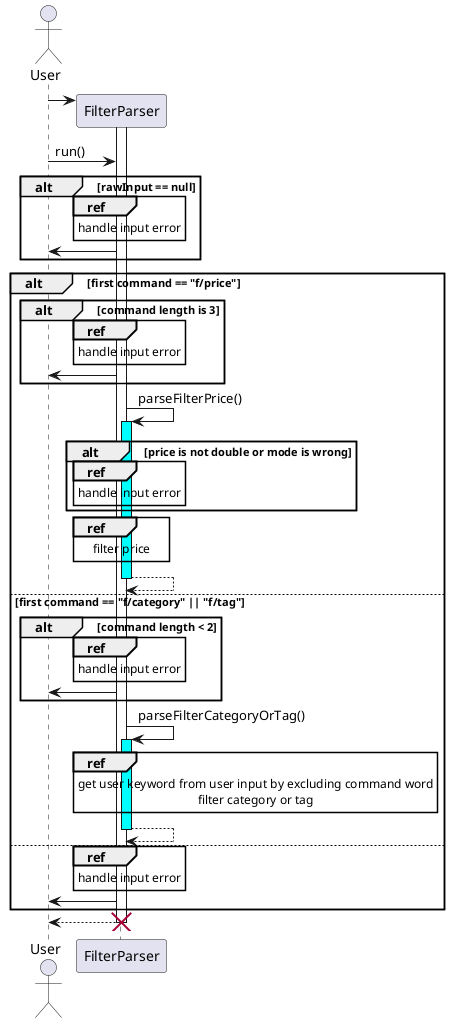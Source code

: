 @startuml
'https://plantuml.com/sequence-diagram

actor User
participant FilterParser
User -> FilterParser **
activate FilterParser
User -> FilterParser: run()
alt rawInput == null
    ref over FilterParser
        handle input error
    end ref
    FilterParser -> User
end
alt first command == "f/price"
    alt command length is 3
        ref over FilterParser
            handle input error
        end ref
        FilterParser -> User
    end
    FilterParser -> FilterParser: parseFilterPrice()
    activate FilterParser #cyan
    alt price is not double or mode is wrong
        ref over FilterParser
            handle input error
        end ref
    end
    ref over FilterParser
        filter price
    end ref
    return
else first command == "f/category" || "f/tag"
    alt command length < 2
        ref over FilterParser
            handle input error
        end ref
        FilterParser -> User
    end
    FilterParser -> FilterParser: parseFilterCategoryOrTag()
    activate FilterParser #cyan
    ref over FilterParser
        get user keyword from user input by excluding command word
        filter category or tag
    end ref
    return
else
    ref over FilterParser
        handle input error
    end ref
    FilterParser -> User
end
return
destroy FilterParser
@enduml